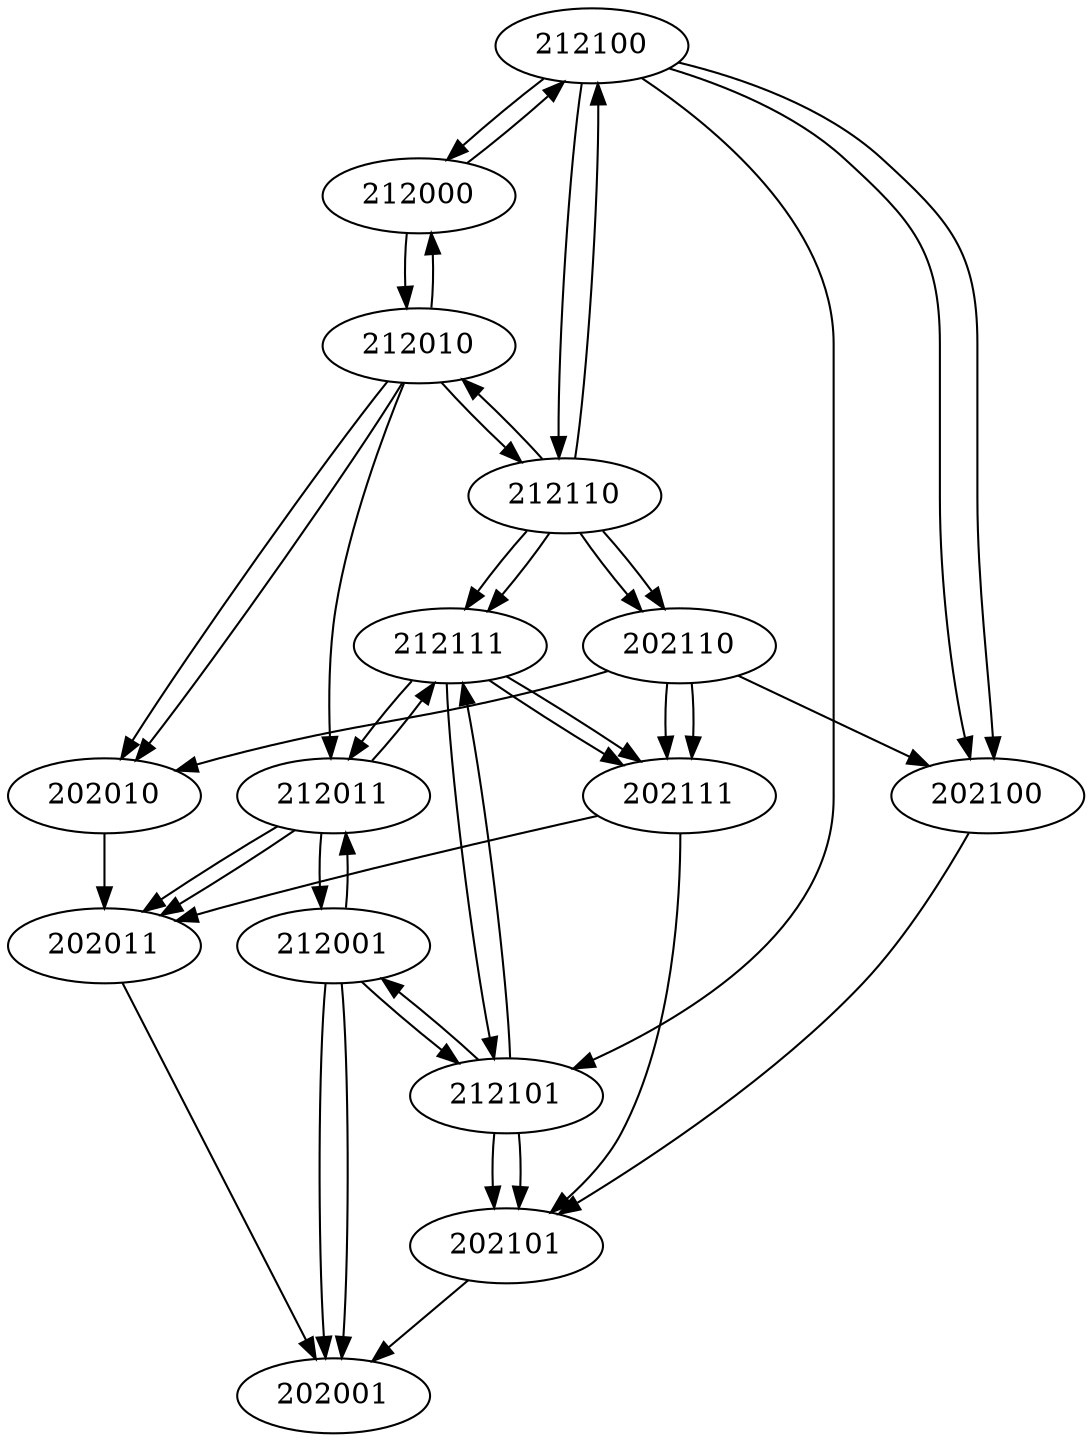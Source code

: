 digraph G{

{node_1 [label="202001"];
node_2 [label="202010"];
node_3 [label="202011"];
node_4 [label="202100"];
node_5 [label="202101"];
node_6 [label="202110"];
node_7 [label="202111"];
node_8 [label="212000"];
node_9 [label="212001"];
node_10 [label="212010"];
node_11 [label="212011"];
node_12 [label="212100"];
node_13 [label="212101"];
node_14 [label="212110"];
node_15 [label="212111"];
}
node_2->node_3[penwidth=1]
node_3->node_1[penwidth=1]
node_4->node_5[penwidth=1]
node_5->node_1[penwidth=1]
node_6->node_4[penwidth=1]
node_6->node_7[penwidth=1]
node_6->node_2[penwidth=1]
node_6->node_7[penwidth=1]
node_7->node_5[penwidth=1]
node_7->node_3[penwidth=1]
node_8->node_12[penwidth=1]
node_8->node_10[penwidth=1]
node_9->node_1[penwidth=1]
node_9->node_13[penwidth=1]
node_9->node_1[penwidth=1]
node_9->node_11[penwidth=1]
node_10->node_2[penwidth=1]
node_10->node_14[penwidth=1]
node_10->node_2[penwidth=1]
node_10->node_8[penwidth=1]
node_10->node_11[penwidth=1]
node_11->node_3[penwidth=1]
node_11->node_15[penwidth=1]
node_11->node_3[penwidth=1]
node_11->node_9[penwidth=1]
node_12->node_4[penwidth=1]
node_12->node_4[penwidth=1]
node_12->node_14[penwidth=1]
node_12->node_8[penwidth=1]
node_12->node_13[penwidth=1]
node_13->node_5[penwidth=1]
node_13->node_5[penwidth=1]
node_13->node_15[penwidth=1]
node_13->node_9[penwidth=1]
node_14->node_6[penwidth=1]
node_14->node_6[penwidth=1]
node_14->node_12[penwidth=1]
node_14->node_15[penwidth=1]
node_14->node_10[penwidth=1]
node_14->node_15[penwidth=1]
node_15->node_7[penwidth=1]
node_15->node_7[penwidth=1]
node_15->node_13[penwidth=1]
node_15->node_11[penwidth=1]
}
